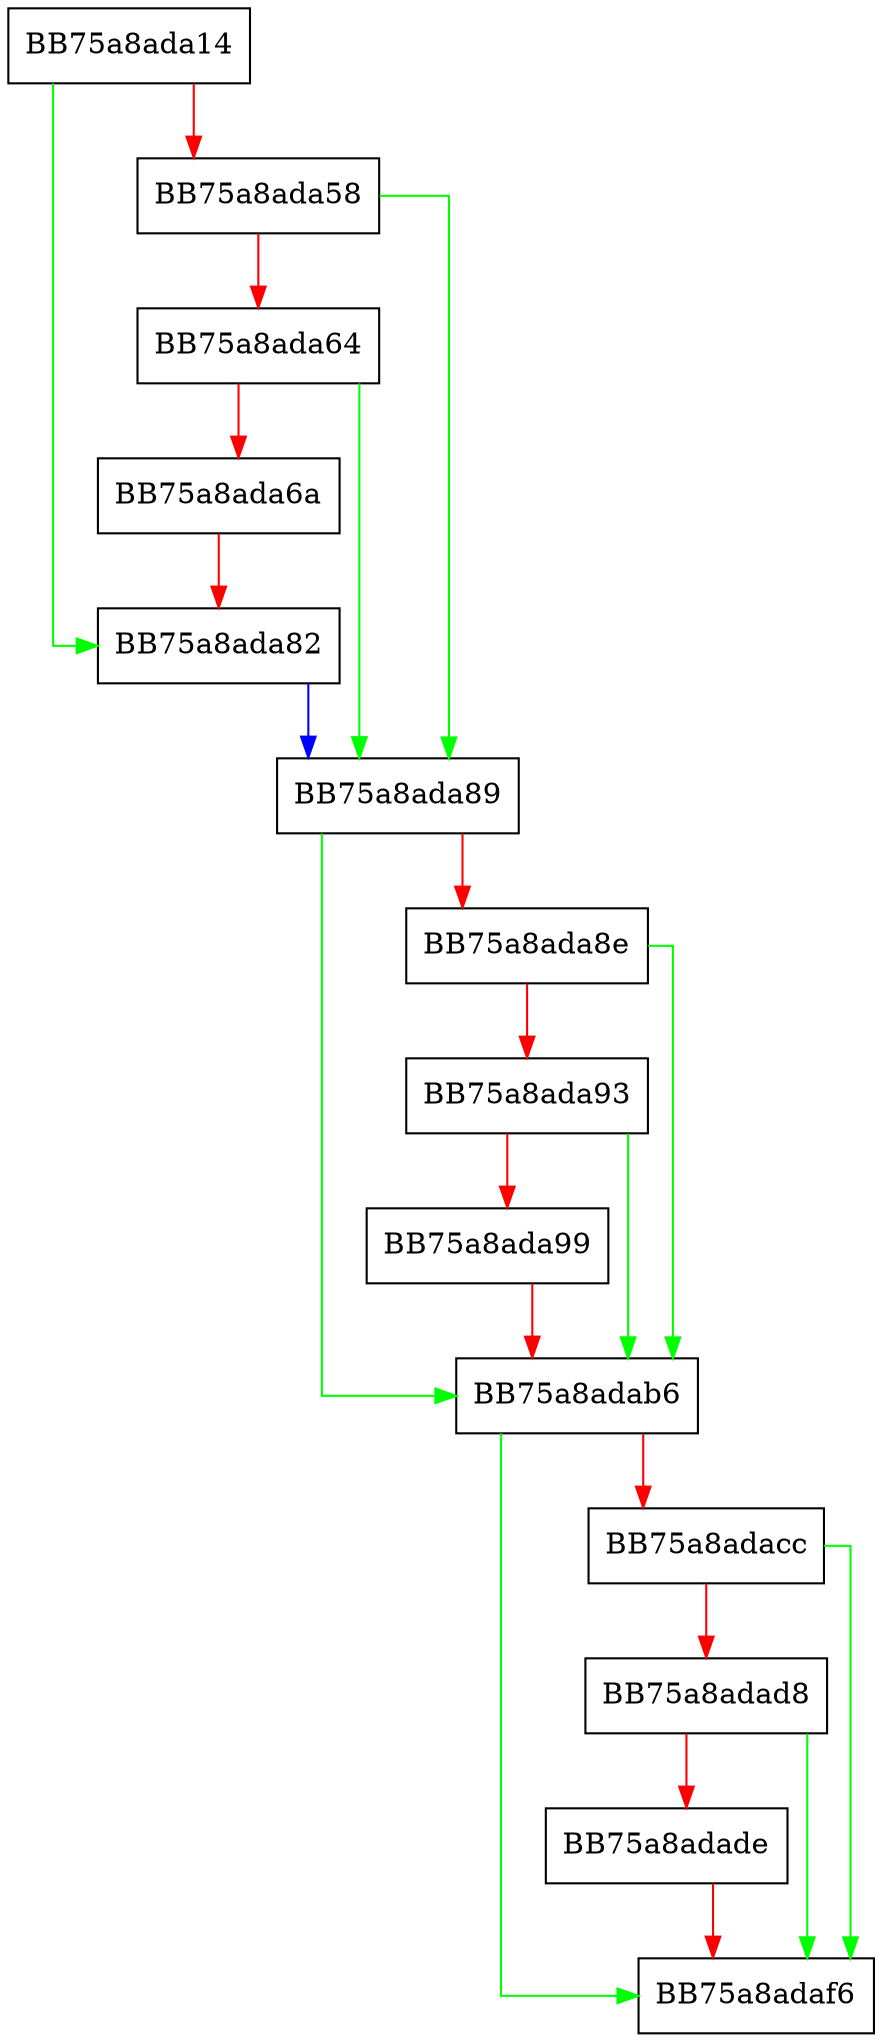 digraph CleanupRpcServer {
  node [shape="box"];
  graph [splines=ortho];
  BB75a8ada14 -> BB75a8ada82 [color="green"];
  BB75a8ada14 -> BB75a8ada58 [color="red"];
  BB75a8ada58 -> BB75a8ada89 [color="green"];
  BB75a8ada58 -> BB75a8ada64 [color="red"];
  BB75a8ada64 -> BB75a8ada89 [color="green"];
  BB75a8ada64 -> BB75a8ada6a [color="red"];
  BB75a8ada6a -> BB75a8ada82 [color="red"];
  BB75a8ada82 -> BB75a8ada89 [color="blue"];
  BB75a8ada89 -> BB75a8adab6 [color="green"];
  BB75a8ada89 -> BB75a8ada8e [color="red"];
  BB75a8ada8e -> BB75a8adab6 [color="green"];
  BB75a8ada8e -> BB75a8ada93 [color="red"];
  BB75a8ada93 -> BB75a8adab6 [color="green"];
  BB75a8ada93 -> BB75a8ada99 [color="red"];
  BB75a8ada99 -> BB75a8adab6 [color="red"];
  BB75a8adab6 -> BB75a8adaf6 [color="green"];
  BB75a8adab6 -> BB75a8adacc [color="red"];
  BB75a8adacc -> BB75a8adaf6 [color="green"];
  BB75a8adacc -> BB75a8adad8 [color="red"];
  BB75a8adad8 -> BB75a8adaf6 [color="green"];
  BB75a8adad8 -> BB75a8adade [color="red"];
  BB75a8adade -> BB75a8adaf6 [color="red"];
}